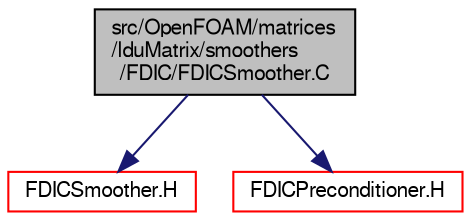 digraph "src/OpenFOAM/matrices/lduMatrix/smoothers/FDIC/FDICSmoother.C"
{
  bgcolor="transparent";
  edge [fontname="FreeSans",fontsize="10",labelfontname="FreeSans",labelfontsize="10"];
  node [fontname="FreeSans",fontsize="10",shape=record];
  Node0 [label="src/OpenFOAM/matrices\l/lduMatrix/smoothers\l/FDIC/FDICSmoother.C",height=0.2,width=0.4,color="black", fillcolor="grey75", style="filled", fontcolor="black"];
  Node0 -> Node1 [color="midnightblue",fontsize="10",style="solid",fontname="FreeSans"];
  Node1 [label="FDICSmoother.H",height=0.2,width=0.4,color="red",URL="$a10781.html"];
  Node0 -> Node132 [color="midnightblue",fontsize="10",style="solid",fontname="FreeSans"];
  Node132 [label="FDICPreconditioner.H",height=0.2,width=0.4,color="red",URL="$a10739.html"];
}
